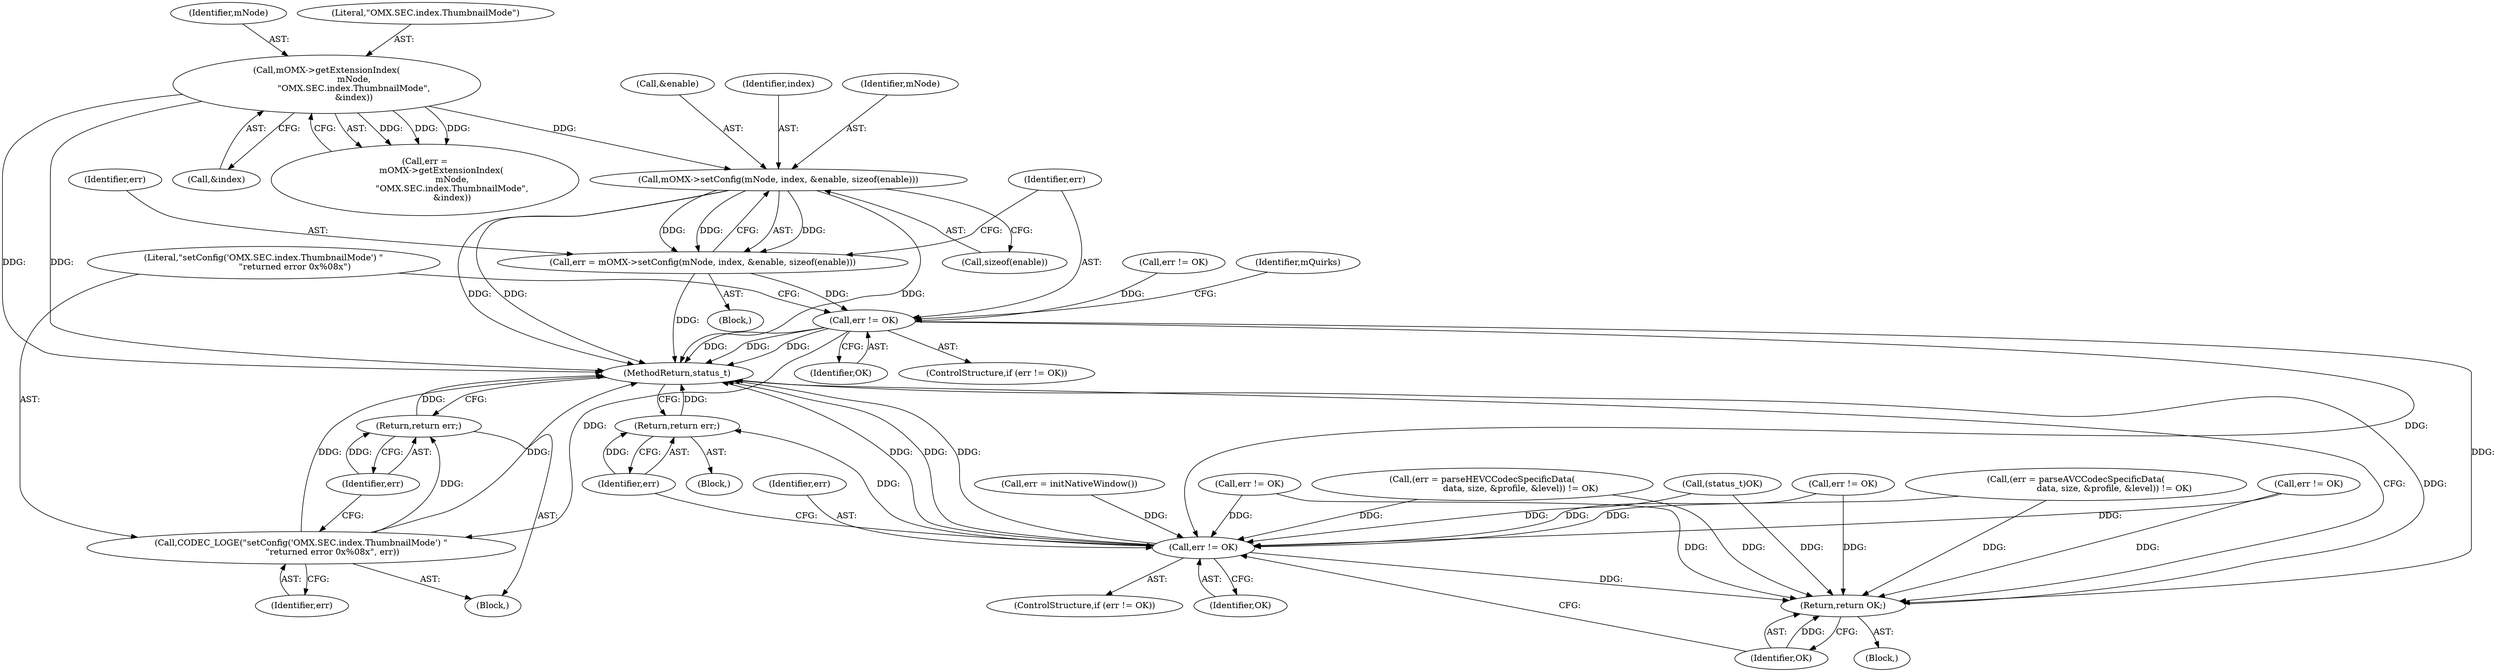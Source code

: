digraph "1_Android_0bb5ced60304da7f61478ffd359e7ba65d72f181_1@del" {
"1000570" [label="(Call,mOMX->setConfig(mNode, index, &enable, sizeof(enable)))"];
"1000552" [label="(Call,mOMX->getExtensionIndex(\n                    mNode,\n                    \"OMX.SEC.index.ThumbnailMode\",\n                    &index))"];
"1000568" [label="(Call,err = mOMX->setConfig(mNode, index, &enable, sizeof(enable)))"];
"1000578" [label="(Call,err != OK)"];
"1000582" [label="(Call,CODEC_LOGE(\"setConfig('OMX.SEC.index.ThumbnailMode') \"\n                       \"returned error 0x%08x\", err))"];
"1000585" [label="(Return,return err;)"];
"1000615" [label="(Call,err != OK)"];
"1000619" [label="(Return,return err;)"];
"1000621" [label="(Return,return OK;)"];
"1000586" [label="(Identifier,err)"];
"1000620" [label="(Identifier,err)"];
"1000622" [label="(Identifier,OK)"];
"1000428" [label="(Call,err != OK)"];
"1000553" [label="(Identifier,mNode)"];
"1000571" [label="(Identifier,mNode)"];
"1000554" [label="(Literal,\"OMX.SEC.index.ThumbnailMode\")"];
"1000163" [label="(Call,(err = parseAVCCodecSpecificData(\n                            data, size, &profile, &level)) != OK)"];
"1000555" [label="(Call,&index)"];
"1000517" [label="(Call,err != OK)"];
"1000621" [label="(Return,return OK;)"];
"1000580" [label="(Identifier,OK)"];
"1000573" [label="(Call,&enable)"];
"1000581" [label="(Block,)"];
"1000611" [label="(Call,err = initNativeWindow())"];
"1000619" [label="(Return,return err;)"];
"1000366" [label="(Call,err != OK)"];
"1000578" [label="(Call,err != OK)"];
"1000568" [label="(Call,err = mOMX->setConfig(mNode, index, &enable, sizeof(enable)))"];
"1000584" [label="(Identifier,err)"];
"1000579" [label="(Identifier,err)"];
"1000572" [label="(Identifier,index)"];
"1000618" [label="(Block,)"];
"1000558" [label="(Call,err != OK)"];
"1000616" [label="(Identifier,err)"];
"1000200" [label="(Call,(err = parseHEVCCodecSpecificData(\n                            data, size, &profile, &level)) != OK)"];
"1000552" [label="(Call,mOMX->getExtensionIndex(\n                    mNode,\n                    \"OMX.SEC.index.ThumbnailMode\",\n                    &index))"];
"1000570" [label="(Call,mOMX->setConfig(mNode, index, &enable, sizeof(enable)))"];
"1000615" [label="(Call,err != OK)"];
"1000547" [label="(Block,)"];
"1000550" [label="(Call,err =\n            mOMX->getExtensionIndex(\n                    mNode,\n                    \"OMX.SEC.index.ThumbnailMode\",\n                    &index))"];
"1000583" [label="(Literal,\"setConfig('OMX.SEC.index.ThumbnailMode') \"\n                       \"returned error 0x%08x\")"];
"1000569" [label="(Identifier,err)"];
"1000104" [label="(Block,)"];
"1000623" [label="(MethodReturn,status_t)"];
"1000135" [label="(Call,(status_t)OK)"];
"1000588" [label="(Identifier,mQuirks)"];
"1000614" [label="(ControlStructure,if (err != OK))"];
"1000582" [label="(Call,CODEC_LOGE(\"setConfig('OMX.SEC.index.ThumbnailMode') \"\n                       \"returned error 0x%08x\", err))"];
"1000617" [label="(Identifier,OK)"];
"1000575" [label="(Call,sizeof(enable))"];
"1000577" [label="(ControlStructure,if (err != OK))"];
"1000585" [label="(Return,return err;)"];
"1000570" -> "1000568"  [label="AST: "];
"1000570" -> "1000575"  [label="CFG: "];
"1000571" -> "1000570"  [label="AST: "];
"1000572" -> "1000570"  [label="AST: "];
"1000573" -> "1000570"  [label="AST: "];
"1000575" -> "1000570"  [label="AST: "];
"1000568" -> "1000570"  [label="CFG: "];
"1000570" -> "1000623"  [label="DDG: "];
"1000570" -> "1000623"  [label="DDG: "];
"1000570" -> "1000623"  [label="DDG: "];
"1000570" -> "1000568"  [label="DDG: "];
"1000570" -> "1000568"  [label="DDG: "];
"1000570" -> "1000568"  [label="DDG: "];
"1000552" -> "1000570"  [label="DDG: "];
"1000552" -> "1000550"  [label="AST: "];
"1000552" -> "1000555"  [label="CFG: "];
"1000553" -> "1000552"  [label="AST: "];
"1000554" -> "1000552"  [label="AST: "];
"1000555" -> "1000552"  [label="AST: "];
"1000550" -> "1000552"  [label="CFG: "];
"1000552" -> "1000623"  [label="DDG: "];
"1000552" -> "1000623"  [label="DDG: "];
"1000552" -> "1000550"  [label="DDG: "];
"1000552" -> "1000550"  [label="DDG: "];
"1000552" -> "1000550"  [label="DDG: "];
"1000568" -> "1000547"  [label="AST: "];
"1000569" -> "1000568"  [label="AST: "];
"1000579" -> "1000568"  [label="CFG: "];
"1000568" -> "1000623"  [label="DDG: "];
"1000568" -> "1000578"  [label="DDG: "];
"1000578" -> "1000577"  [label="AST: "];
"1000578" -> "1000580"  [label="CFG: "];
"1000579" -> "1000578"  [label="AST: "];
"1000580" -> "1000578"  [label="AST: "];
"1000583" -> "1000578"  [label="CFG: "];
"1000588" -> "1000578"  [label="CFG: "];
"1000578" -> "1000623"  [label="DDG: "];
"1000578" -> "1000623"  [label="DDG: "];
"1000578" -> "1000623"  [label="DDG: "];
"1000558" -> "1000578"  [label="DDG: "];
"1000578" -> "1000582"  [label="DDG: "];
"1000578" -> "1000615"  [label="DDG: "];
"1000578" -> "1000621"  [label="DDG: "];
"1000582" -> "1000581"  [label="AST: "];
"1000582" -> "1000584"  [label="CFG: "];
"1000583" -> "1000582"  [label="AST: "];
"1000584" -> "1000582"  [label="AST: "];
"1000586" -> "1000582"  [label="CFG: "];
"1000582" -> "1000623"  [label="DDG: "];
"1000582" -> "1000623"  [label="DDG: "];
"1000582" -> "1000585"  [label="DDG: "];
"1000585" -> "1000581"  [label="AST: "];
"1000585" -> "1000586"  [label="CFG: "];
"1000586" -> "1000585"  [label="AST: "];
"1000623" -> "1000585"  [label="CFG: "];
"1000585" -> "1000623"  [label="DDG: "];
"1000586" -> "1000585"  [label="DDG: "];
"1000615" -> "1000614"  [label="AST: "];
"1000615" -> "1000617"  [label="CFG: "];
"1000616" -> "1000615"  [label="AST: "];
"1000617" -> "1000615"  [label="AST: "];
"1000620" -> "1000615"  [label="CFG: "];
"1000622" -> "1000615"  [label="CFG: "];
"1000615" -> "1000623"  [label="DDG: "];
"1000615" -> "1000623"  [label="DDG: "];
"1000615" -> "1000623"  [label="DDG: "];
"1000611" -> "1000615"  [label="DDG: "];
"1000200" -> "1000615"  [label="DDG: "];
"1000366" -> "1000615"  [label="DDG: "];
"1000517" -> "1000615"  [label="DDG: "];
"1000163" -> "1000615"  [label="DDG: "];
"1000428" -> "1000615"  [label="DDG: "];
"1000135" -> "1000615"  [label="DDG: "];
"1000615" -> "1000619"  [label="DDG: "];
"1000615" -> "1000621"  [label="DDG: "];
"1000619" -> "1000618"  [label="AST: "];
"1000619" -> "1000620"  [label="CFG: "];
"1000620" -> "1000619"  [label="AST: "];
"1000623" -> "1000619"  [label="CFG: "];
"1000619" -> "1000623"  [label="DDG: "];
"1000620" -> "1000619"  [label="DDG: "];
"1000621" -> "1000104"  [label="AST: "];
"1000621" -> "1000622"  [label="CFG: "];
"1000622" -> "1000621"  [label="AST: "];
"1000623" -> "1000621"  [label="CFG: "];
"1000621" -> "1000623"  [label="DDG: "];
"1000622" -> "1000621"  [label="DDG: "];
"1000200" -> "1000621"  [label="DDG: "];
"1000366" -> "1000621"  [label="DDG: "];
"1000517" -> "1000621"  [label="DDG: "];
"1000163" -> "1000621"  [label="DDG: "];
"1000428" -> "1000621"  [label="DDG: "];
"1000135" -> "1000621"  [label="DDG: "];
}
